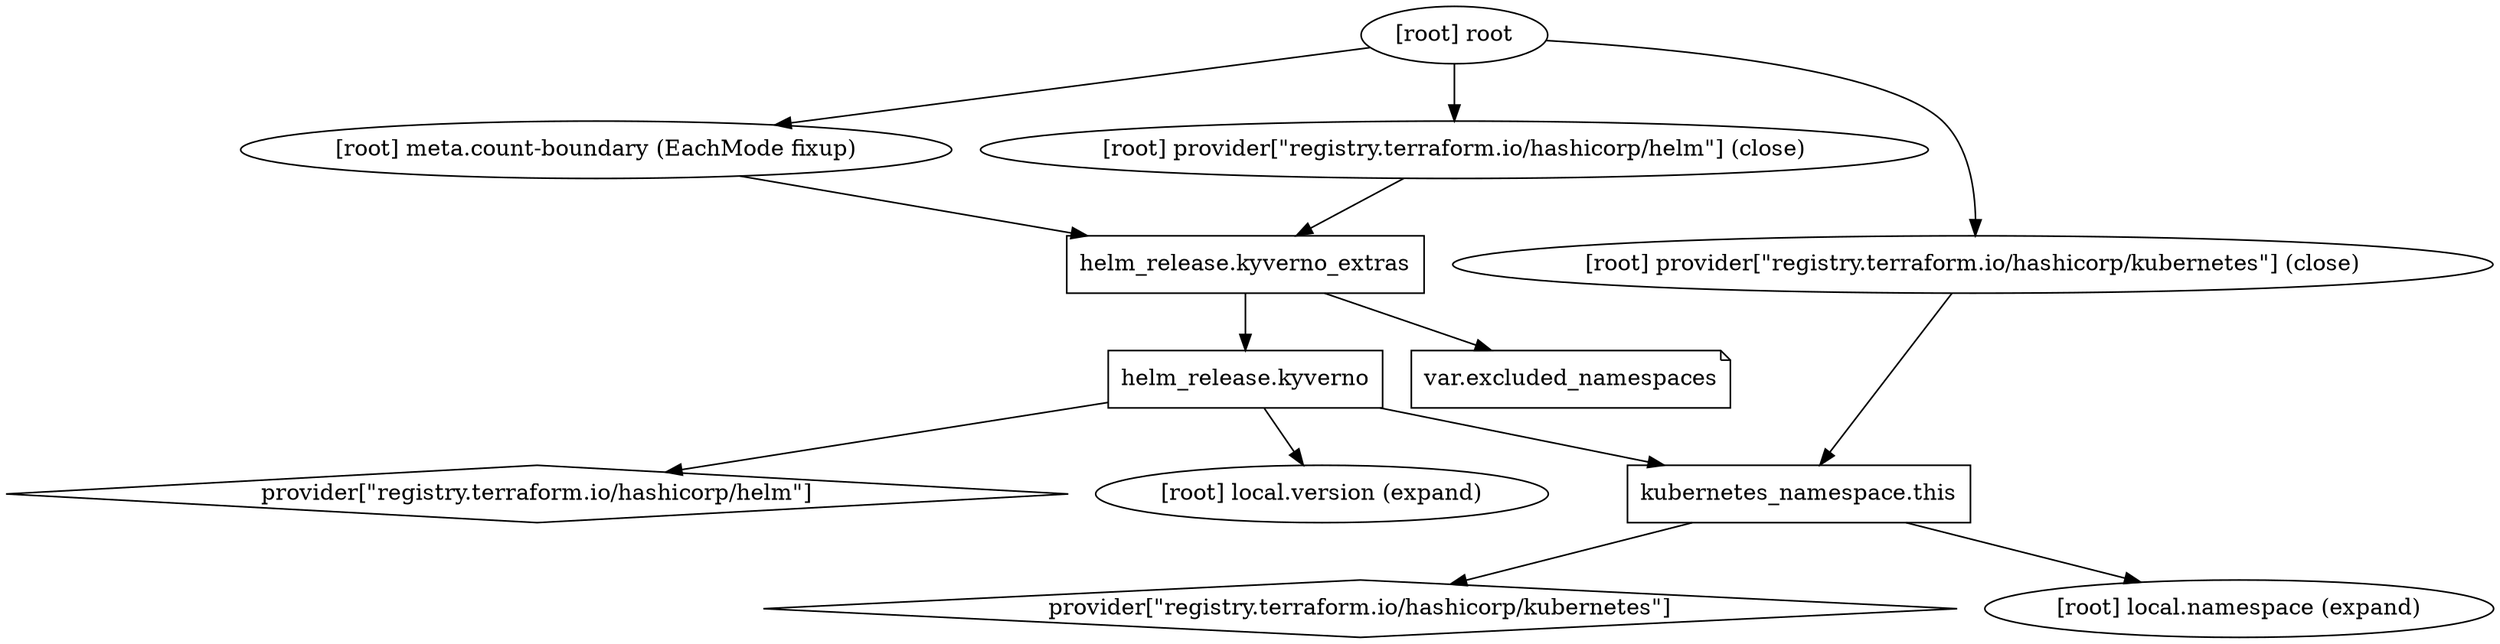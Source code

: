 digraph {
	compound = "true"
	newrank = "true"
	subgraph "root" {
		"[root] helm_release.kyverno (expand)" [label = "helm_release.kyverno", shape = "box"]
		"[root] helm_release.kyverno_extras (expand)" [label = "helm_release.kyverno_extras", shape = "box"]
		"[root] kubernetes_namespace.this (expand)" [label = "kubernetes_namespace.this", shape = "box"]
		"[root] provider[\"registry.terraform.io/hashicorp/helm\"]" [label = "provider[\"registry.terraform.io/hashicorp/helm\"]", shape = "diamond"]
		"[root] provider[\"registry.terraform.io/hashicorp/kubernetes\"]" [label = "provider[\"registry.terraform.io/hashicorp/kubernetes\"]", shape = "diamond"]
		"[root] var.excluded_namespaces" [label = "var.excluded_namespaces", shape = "note"]
		"[root] helm_release.kyverno (expand)" -> "[root] kubernetes_namespace.this (expand)"
		"[root] helm_release.kyverno (expand)" -> "[root] local.version (expand)"
		"[root] helm_release.kyverno (expand)" -> "[root] provider[\"registry.terraform.io/hashicorp/helm\"]"
		"[root] helm_release.kyverno_extras (expand)" -> "[root] helm_release.kyverno (expand)"
		"[root] helm_release.kyverno_extras (expand)" -> "[root] var.excluded_namespaces"
		"[root] kubernetes_namespace.this (expand)" -> "[root] local.namespace (expand)"
		"[root] kubernetes_namespace.this (expand)" -> "[root] provider[\"registry.terraform.io/hashicorp/kubernetes\"]"
		"[root] meta.count-boundary (EachMode fixup)" -> "[root] helm_release.kyverno_extras (expand)"
		"[root] provider[\"registry.terraform.io/hashicorp/helm\"] (close)" -> "[root] helm_release.kyverno_extras (expand)"
		"[root] provider[\"registry.terraform.io/hashicorp/kubernetes\"] (close)" -> "[root] kubernetes_namespace.this (expand)"
		"[root] root" -> "[root] meta.count-boundary (EachMode fixup)"
		"[root] root" -> "[root] provider[\"registry.terraform.io/hashicorp/helm\"] (close)"
		"[root] root" -> "[root] provider[\"registry.terraform.io/hashicorp/kubernetes\"] (close)"
	}
}

